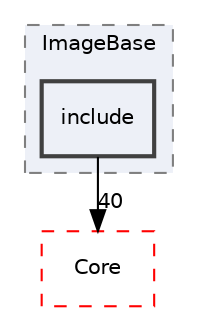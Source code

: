 digraph "include"
{
 // LATEX_PDF_SIZE
  edge [fontname="Helvetica",fontsize="10",labelfontname="Helvetica",labelfontsize="10"];
  node [fontname="Helvetica",fontsize="10",shape=record];
  compound=true
  subgraph clusterdir_020f7385454ba6ea738f2859cea00f45 {
    graph [ bgcolor="#edf0f7", pencolor="grey50", style="filled,dashed,", label="ImageBase", fontname="Helvetica", fontsize="10", URL="dir_020f7385454ba6ea738f2859cea00f45.html"]
  dir_33bba89bfb21d71ac115d300f0235707 [shape=box, label="include", style="filled,bold,", fillcolor="#edf0f7", color="grey25", URL="dir_33bba89bfb21d71ac115d300f0235707.html"];
  }
  dir_cac7f9cecb9aa42a0bd05452dddd8a21 [shape=box, label="Core", style="dashed,", fillcolor="#edf0f7", color="red", URL="dir_cac7f9cecb9aa42a0bd05452dddd8a21.html"];
  dir_33bba89bfb21d71ac115d300f0235707->dir_cac7f9cecb9aa42a0bd05452dddd8a21 [headlabel="40", labeldistance=1.5 headhref="dir_000119_000014.html"];
}
